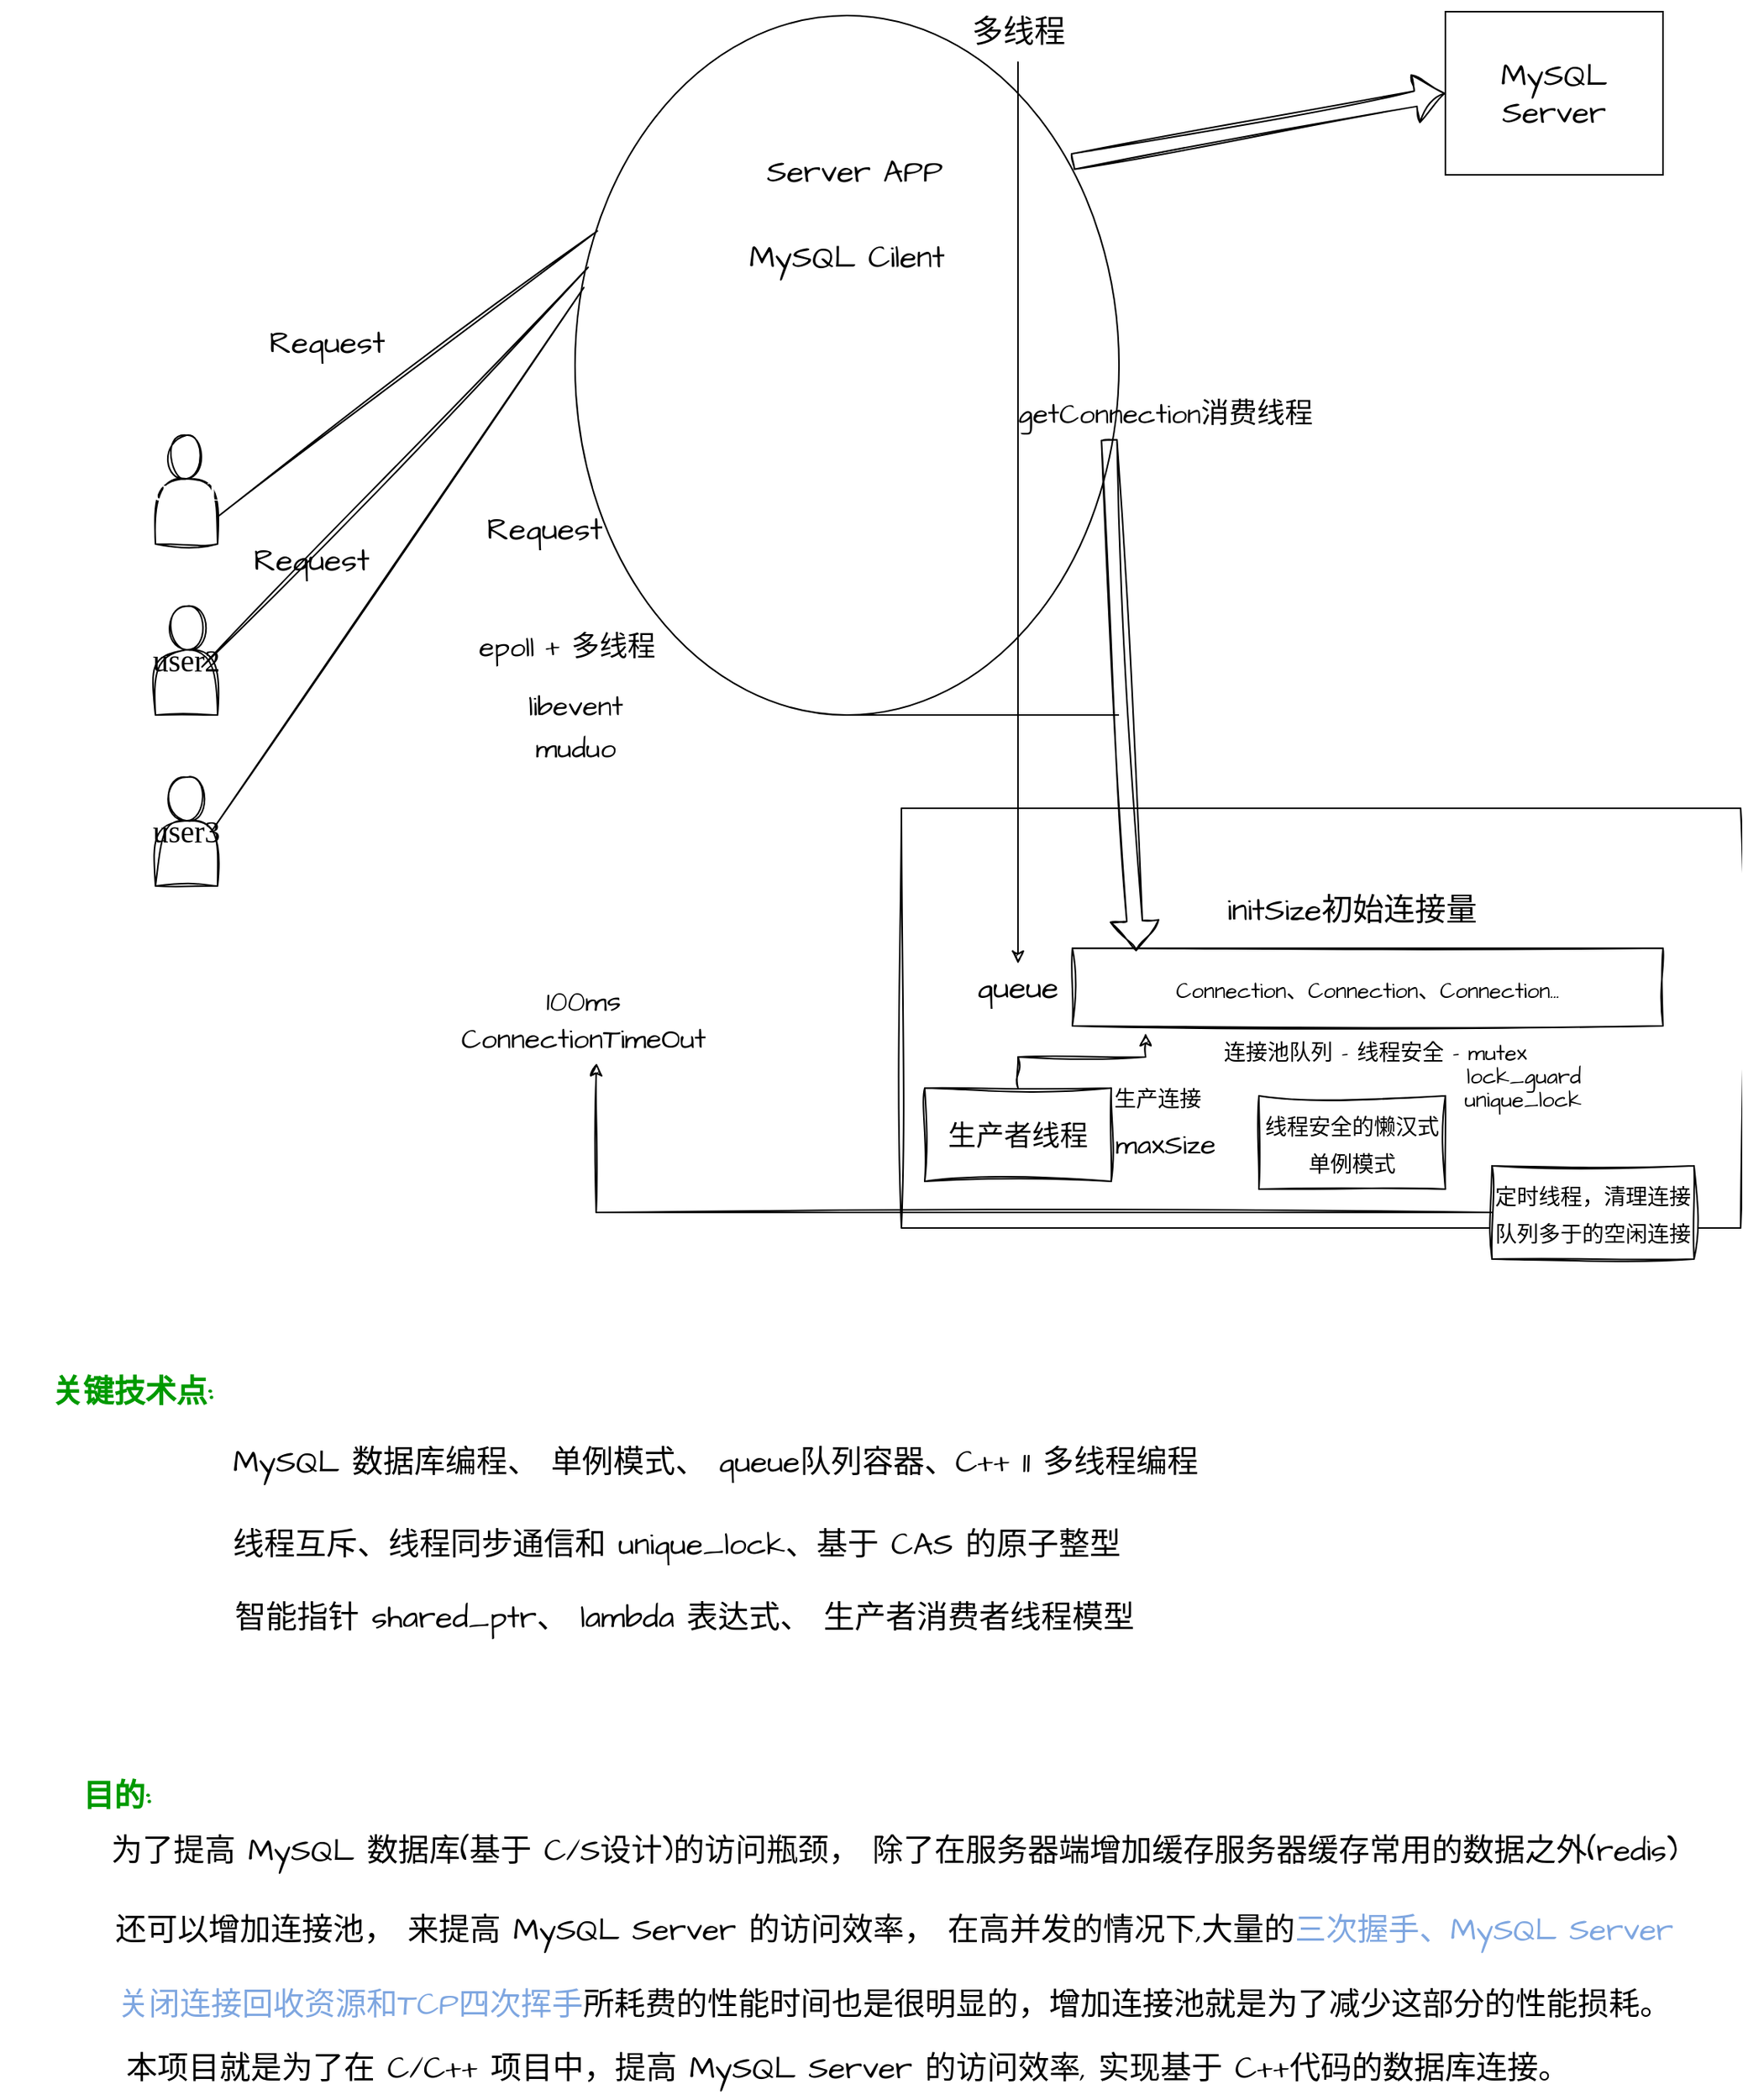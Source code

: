 <mxfile version="22.1.18" type="device">
  <diagram name="第 1 页" id="-jOLA1lxsZVDU0J1Txm_">
    <mxGraphModel dx="1221" dy="717" grid="1" gridSize="10" guides="1" tooltips="1" connect="1" arrows="1" fold="1" page="1" pageScale="1" pageWidth="20000" pageHeight="20000" math="0" shadow="0">
      <root>
        <mxCell id="0" />
        <mxCell id="1" parent="0" />
        <mxCell id="dGecKaMKRmX6aEZWL2kQ-22" value="" style="rounded=0;whiteSpace=wrap;html=1;sketch=1;hachureGap=4;jiggle=2;curveFitting=1;fontFamily=Architects Daughter;fontSource=https%3A%2F%2Ffonts.googleapis.com%2Fcss%3Ffamily%3DArchitects%2BDaughter;fontSize=20;" parent="1" vertex="1">
          <mxGeometry x="710" y="670" width="540" height="270" as="geometry" />
        </mxCell>
        <mxCell id="dGecKaMKRmX6aEZWL2kQ-1" value="&lt;font color=&quot;#ffffff&quot; face=&quot;Times New Roman&quot;&gt;user1&lt;/font&gt;" style="shape=actor;whiteSpace=wrap;html=1;sketch=1;hachureGap=4;jiggle=2;curveFitting=1;fontFamily=Architects Daughter;fontSource=https%3A%2F%2Ffonts.googleapis.com%2Fcss%3Ffamily%3DArchitects%2BDaughter;fontSize=20;" parent="1" vertex="1">
          <mxGeometry x="230" y="430" width="40" height="70" as="geometry" />
        </mxCell>
        <mxCell id="dGecKaMKRmX6aEZWL2kQ-2" value="&lt;font face=&quot;Times New Roman&quot;&gt;user2&lt;/font&gt;" style="shape=actor;whiteSpace=wrap;html=1;sketch=1;hachureGap=4;jiggle=2;curveFitting=1;fontFamily=Architects Daughter;fontSource=https%3A%2F%2Ffonts.googleapis.com%2Fcss%3Ffamily%3DArchitects%2BDaughter;fontSize=20;" parent="1" vertex="1">
          <mxGeometry x="230" y="540" width="40" height="70" as="geometry" />
        </mxCell>
        <mxCell id="dGecKaMKRmX6aEZWL2kQ-3" value="&lt;font face=&quot;Times New Roman&quot;&gt;user3&lt;/font&gt;" style="shape=actor;whiteSpace=wrap;html=1;sketch=1;hachureGap=4;jiggle=2;curveFitting=1;fontFamily=Architects Daughter;fontSource=https%3A%2F%2Ffonts.googleapis.com%2Fcss%3Ffamily%3DArchitects%2BDaughter;fontSize=20;" parent="1" vertex="1">
          <mxGeometry x="230" y="650" width="40" height="70" as="geometry" />
        </mxCell>
        <mxCell id="dGecKaMKRmX6aEZWL2kQ-4" value="" style="shape=tapeData;whiteSpace=wrap;html=1;perimeter=ellipsePerimeter;hachureGap=4;fontFamily=Architects Daughter;fontSource=https%3A%2F%2Ffonts.googleapis.com%2Fcss%3Ffamily%3DArchitects%2BDaughter;fontSize=20;" parent="1" vertex="1">
          <mxGeometry x="500" y="160" width="350" height="450" as="geometry" />
        </mxCell>
        <mxCell id="dGecKaMKRmX6aEZWL2kQ-6" value="&lt;font data-font-src=&quot;https://fonts.googleapis.com/css?family=Architects+Daughter&quot; face=&quot;Architects Daughter&quot;&gt;Server APP&lt;/font&gt;" style="text;html=1;strokeColor=none;fillColor=none;align=center;verticalAlign=middle;whiteSpace=wrap;rounded=0;fontSize=20;fontFamily=Architects Daughter;" parent="1" vertex="1">
          <mxGeometry x="615" y="240" width="130" height="40" as="geometry" />
        </mxCell>
        <mxCell id="dGecKaMKRmX6aEZWL2kQ-7" value="MySQL Cilent" style="text;html=1;strokeColor=none;fillColor=none;align=center;verticalAlign=middle;whiteSpace=wrap;rounded=0;fontSize=20;fontFamily=Architects Daughter;" parent="1" vertex="1">
          <mxGeometry x="605" y="300" width="140" height="30" as="geometry" />
        </mxCell>
        <mxCell id="dGecKaMKRmX6aEZWL2kQ-10" value="" style="endArrow=none;html=1;rounded=0;sketch=1;hachureGap=4;jiggle=2;curveFitting=1;fontFamily=Architects Daughter;fontSource=https%3A%2F%2Ffonts.googleapis.com%2Fcss%3Ffamily%3DArchitects%2BDaughter;fontSize=16;exitX=1;exitY=0.75;exitDx=0;exitDy=0;entryX=0.041;entryY=0.308;entryDx=0;entryDy=0;entryPerimeter=0;" parent="1" source="dGecKaMKRmX6aEZWL2kQ-1" target="dGecKaMKRmX6aEZWL2kQ-4" edge="1">
          <mxGeometry width="50" height="50" relative="1" as="geometry">
            <mxPoint x="600" y="500" as="sourcePoint" />
            <mxPoint x="650" y="450" as="targetPoint" />
          </mxGeometry>
        </mxCell>
        <mxCell id="dGecKaMKRmX6aEZWL2kQ-11" value="" style="endArrow=none;html=1;rounded=0;sketch=1;hachureGap=4;jiggle=2;curveFitting=1;fontFamily=Architects Daughter;fontSource=https%3A%2F%2Ffonts.googleapis.com%2Fcss%3Ffamily%3DArchitects%2BDaughter;fontSize=16;exitX=1;exitY=0.75;exitDx=0;exitDy=0;entryX=0.024;entryY=0.36;entryDx=0;entryDy=0;entryPerimeter=0;" parent="1" target="dGecKaMKRmX6aEZWL2kQ-4" edge="1">
          <mxGeometry width="50" height="50" relative="1" as="geometry">
            <mxPoint x="260" y="579" as="sourcePoint" />
            <mxPoint x="523" y="370" as="targetPoint" />
          </mxGeometry>
        </mxCell>
        <mxCell id="dGecKaMKRmX6aEZWL2kQ-12" value="" style="endArrow=none;html=1;rounded=0;sketch=1;hachureGap=4;jiggle=2;curveFitting=1;fontFamily=Architects Daughter;fontSource=https%3A%2F%2Ffonts.googleapis.com%2Fcss%3Ffamily%3DArchitects%2BDaughter;fontSize=16;exitX=0.9;exitY=0.5;exitDx=0;exitDy=0;entryX=0.016;entryY=0.389;entryDx=0;entryDy=0;entryPerimeter=0;exitPerimeter=0;" parent="1" source="dGecKaMKRmX6aEZWL2kQ-3" target="dGecKaMKRmX6aEZWL2kQ-4" edge="1">
          <mxGeometry width="50" height="50" relative="1" as="geometry">
            <mxPoint x="300" y="599" as="sourcePoint" />
            <mxPoint x="563" y="390" as="targetPoint" />
          </mxGeometry>
        </mxCell>
        <mxCell id="dGecKaMKRmX6aEZWL2kQ-13" value="Request" style="text;html=1;align=center;verticalAlign=middle;resizable=0;points=[];autosize=1;strokeColor=none;fillColor=none;fontSize=20;fontFamily=Architects Daughter;rotation=0;" parent="1" vertex="1">
          <mxGeometry x="290" y="350" width="100" height="40" as="geometry" />
        </mxCell>
        <mxCell id="dGecKaMKRmX6aEZWL2kQ-15" value="Request" style="text;html=1;align=center;verticalAlign=middle;resizable=0;points=[];autosize=1;strokeColor=none;fillColor=none;fontSize=20;fontFamily=Architects Daughter;rotation=0;" parent="1" vertex="1">
          <mxGeometry x="430" y="470" width="100" height="40" as="geometry" />
        </mxCell>
        <mxCell id="dGecKaMKRmX6aEZWL2kQ-16" value="Request" style="text;html=1;align=center;verticalAlign=middle;resizable=0;points=[];autosize=1;strokeColor=none;fillColor=none;fontSize=20;fontFamily=Architects Daughter;rotation=0;" parent="1" vertex="1">
          <mxGeometry x="280" y="490" width="100" height="40" as="geometry" />
        </mxCell>
        <mxCell id="dGecKaMKRmX6aEZWL2kQ-41" style="edgeStyle=orthogonalEdgeStyle;rounded=0;sketch=1;hachureGap=4;jiggle=2;curveFitting=1;orthogonalLoop=1;jettySize=auto;html=1;fontFamily=Architects Daughter;fontSource=https%3A%2F%2Ffonts.googleapis.com%2Fcss%3Ffamily%3DArchitects%2BDaughter;fontSize=16;" parent="1" source="dGecKaMKRmX6aEZWL2kQ-18" target="dGecKaMKRmX6aEZWL2kQ-27" edge="1">
          <mxGeometry relative="1" as="geometry" />
        </mxCell>
        <mxCell id="dGecKaMKRmX6aEZWL2kQ-18" value="多线程" style="text;html=1;align=center;verticalAlign=middle;resizable=0;points=[];autosize=1;strokeColor=none;fillColor=none;fontSize=20;fontFamily=Architects Daughter;" parent="1" vertex="1">
          <mxGeometry x="745" y="150" width="80" height="40" as="geometry" />
        </mxCell>
        <mxCell id="dGecKaMKRmX6aEZWL2kQ-20" value="" style="shape=flexArrow;endArrow=classic;html=1;rounded=0;sketch=1;hachureGap=4;jiggle=2;curveFitting=1;fontFamily=Architects Daughter;fontSource=https%3A%2F%2Ffonts.googleapis.com%2Fcss%3Ffamily%3DArchitects%2BDaughter;fontSize=16;exitX=0.914;exitY=0.209;exitDx=0;exitDy=0;exitPerimeter=0;" parent="1" source="dGecKaMKRmX6aEZWL2kQ-4" edge="1">
          <mxGeometry width="50" height="50" relative="1" as="geometry">
            <mxPoint x="940" y="300" as="sourcePoint" />
            <mxPoint x="1060" y="210" as="targetPoint" />
          </mxGeometry>
        </mxCell>
        <mxCell id="dGecKaMKRmX6aEZWL2kQ-21" value="MySQL Server" style="rounded=0;whiteSpace=wrap;html=1;hachureGap=4;fontFamily=Architects Daughter;fontSource=https%3A%2F%2Ffonts.googleapis.com%2Fcss%3Ffamily%3DArchitects%2BDaughter;fontSize=20;" parent="1" vertex="1">
          <mxGeometry x="1060" y="157.5" width="140" height="105" as="geometry" />
        </mxCell>
        <mxCell id="dGecKaMKRmX6aEZWL2kQ-25" value="&lt;font style=&quot;font-size: 14px;&quot;&gt;&lt;font style=&quot;&quot;&gt;Connection、&lt;/font&gt;Connection、Connection...&lt;/font&gt;" style="rounded=0;whiteSpace=wrap;html=1;sketch=1;hachureGap=4;jiggle=2;curveFitting=1;fontFamily=Architects Daughter;fontSource=https%3A%2F%2Ffonts.googleapis.com%2Fcss%3Ffamily%3DArchitects%2BDaughter;fontSize=20;" parent="1" vertex="1">
          <mxGeometry x="820" y="760" width="380" height="50" as="geometry" />
        </mxCell>
        <mxCell id="dGecKaMKRmX6aEZWL2kQ-26" value="initSize初始连接量" style="text;html=1;strokeColor=none;fillColor=none;align=center;verticalAlign=middle;whiteSpace=wrap;rounded=0;fontSize=20;fontFamily=Architects Daughter;" parent="1" vertex="1">
          <mxGeometry x="890" y="720" width="220" height="30" as="geometry" />
        </mxCell>
        <mxCell id="dGecKaMKRmX6aEZWL2kQ-27" value="queue" style="text;html=1;strokeColor=none;fillColor=none;align=center;verticalAlign=middle;whiteSpace=wrap;rounded=0;fontSize=20;fontFamily=Architects Daughter;" parent="1" vertex="1">
          <mxGeometry x="755" y="770" width="60" height="30" as="geometry" />
        </mxCell>
        <mxCell id="dGecKaMKRmX6aEZWL2kQ-28" value="&lt;font style=&quot;font-size: 18px;&quot;&gt;生产者线程&lt;/font&gt;" style="rounded=0;whiteSpace=wrap;html=1;sketch=1;hachureGap=4;jiggle=2;curveFitting=1;fontFamily=Architects Daughter;fontSource=https%3A%2F%2Ffonts.googleapis.com%2Fcss%3Ffamily%3DArchitects%2BDaughter;fontSize=20;" parent="1" vertex="1">
          <mxGeometry x="725" y="850" width="120" height="60" as="geometry" />
        </mxCell>
        <mxCell id="dGecKaMKRmX6aEZWL2kQ-29" style="edgeStyle=orthogonalEdgeStyle;rounded=0;sketch=1;hachureGap=4;jiggle=2;curveFitting=1;orthogonalLoop=1;jettySize=auto;html=1;entryX=0.124;entryY=1.093;entryDx=0;entryDy=0;entryPerimeter=0;fontFamily=Architects Daughter;fontSource=https%3A%2F%2Ffonts.googleapis.com%2Fcss%3Ffamily%3DArchitects%2BDaughter;fontSize=16;" parent="1" source="dGecKaMKRmX6aEZWL2kQ-28" target="dGecKaMKRmX6aEZWL2kQ-25" edge="1">
          <mxGeometry relative="1" as="geometry" />
        </mxCell>
        <mxCell id="dGecKaMKRmX6aEZWL2kQ-30" value="&lt;font style=&quot;font-size: 14px;&quot;&gt;生产连接&lt;/font&gt;" style="text;html=1;strokeColor=none;fillColor=none;align=center;verticalAlign=middle;whiteSpace=wrap;rounded=0;fontSize=20;fontFamily=Architects Daughter;" parent="1" vertex="1">
          <mxGeometry x="845" y="840" width="60" height="30" as="geometry" />
        </mxCell>
        <mxCell id="dGecKaMKRmX6aEZWL2kQ-31" value="&lt;font style=&quot;font-size: 18px;&quot;&gt;maxSize&lt;/font&gt;" style="text;html=1;strokeColor=none;fillColor=none;align=center;verticalAlign=middle;whiteSpace=wrap;rounded=0;fontSize=20;fontFamily=Architects Daughter;" parent="1" vertex="1">
          <mxGeometry x="850" y="870" width="60" height="30" as="geometry" />
        </mxCell>
        <mxCell id="dGecKaMKRmX6aEZWL2kQ-32" value="&lt;font style=&quot;font-size: 14px;&quot;&gt;线程安全的懒汉式单例模式&lt;/font&gt;" style="rounded=0;whiteSpace=wrap;html=1;sketch=1;hachureGap=4;jiggle=2;curveFitting=1;fontFamily=Architects Daughter;fontSource=https%3A%2F%2Ffonts.googleapis.com%2Fcss%3Ffamily%3DArchitects%2BDaughter;fontSize=20;" parent="1" vertex="1">
          <mxGeometry x="940" y="855" width="120" height="60" as="geometry" />
        </mxCell>
        <mxCell id="dGecKaMKRmX6aEZWL2kQ-33" value="&lt;font style=&quot;font-size: 14px;&quot;&gt;连接池队列 - 线程安全 - mutex&lt;/font&gt;" style="text;html=1;strokeColor=none;fillColor=none;align=center;verticalAlign=middle;whiteSpace=wrap;rounded=0;fontSize=20;fontFamily=Architects Daughter;" parent="1" vertex="1">
          <mxGeometry x="790" y="810" width="450" height="30" as="geometry" />
        </mxCell>
        <mxCell id="dGecKaMKRmX6aEZWL2kQ-34" value="&lt;font style=&quot;font-size: 14px;&quot;&gt;lock_guard&lt;/font&gt;" style="text;html=1;align=center;verticalAlign=middle;resizable=0;points=[];autosize=1;strokeColor=none;fillColor=none;fontSize=20;fontFamily=Architects Daughter;" parent="1" vertex="1">
          <mxGeometry x="1060" y="820" width="100" height="40" as="geometry" />
        </mxCell>
        <mxCell id="dGecKaMKRmX6aEZWL2kQ-35" value="&lt;font style=&quot;font-size: 14px;&quot;&gt;unique_lock&lt;/font&gt;" style="text;html=1;strokeColor=none;fillColor=none;align=center;verticalAlign=middle;whiteSpace=wrap;rounded=0;fontSize=20;fontFamily=Architects Daughter;" parent="1" vertex="1">
          <mxGeometry x="1080" y="840" width="60" height="30" as="geometry" />
        </mxCell>
        <mxCell id="dGecKaMKRmX6aEZWL2kQ-36" value="&lt;font style=&quot;font-size: 14px;&quot;&gt;定时线程，清理连接队列多于的空闲连接&lt;/font&gt;" style="rounded=0;whiteSpace=wrap;html=1;sketch=1;hachureGap=4;jiggle=2;curveFitting=1;fontFamily=Architects Daughter;fontSource=https%3A%2F%2Ffonts.googleapis.com%2Fcss%3Ffamily%3DArchitects%2BDaughter;fontSize=20;" parent="1" vertex="1">
          <mxGeometry x="1090" y="900" width="130" height="60" as="geometry" />
        </mxCell>
        <mxCell id="dGecKaMKRmX6aEZWL2kQ-37" value="&lt;font style=&quot;font-size: 18px;&quot;&gt;100ms&lt;br&gt;ConnectionTimeOut&lt;/font&gt;" style="text;html=1;align=center;verticalAlign=middle;resizable=0;points=[];autosize=1;strokeColor=none;fillColor=none;fontSize=20;fontFamily=Architects Daughter;" parent="1" vertex="1">
          <mxGeometry x="415" y="775" width="180" height="60" as="geometry" />
        </mxCell>
        <mxCell id="dGecKaMKRmX6aEZWL2kQ-39" value="&lt;font style=&quot;font-size: 18px;&quot;&gt;getConnection消费线程&lt;/font&gt;" style="text;html=1;strokeColor=none;fillColor=none;align=center;verticalAlign=middle;whiteSpace=wrap;rounded=0;fontSize=20;fontFamily=Architects Daughter;" parent="1" vertex="1">
          <mxGeometry x="775" y="400" width="210" height="30" as="geometry" />
        </mxCell>
        <mxCell id="dGecKaMKRmX6aEZWL2kQ-40" value="" style="shape=flexArrow;endArrow=classic;html=1;rounded=0;sketch=1;hachureGap=4;jiggle=2;curveFitting=1;fontFamily=Architects Daughter;fontSource=https%3A%2F%2Ffonts.googleapis.com%2Fcss%3Ffamily%3DArchitects%2BDaughter;fontSize=16;exitX=0.327;exitY=1.089;exitDx=0;exitDy=0;exitPerimeter=0;entryX=0.108;entryY=0.04;entryDx=0;entryDy=0;entryPerimeter=0;" parent="1" source="dGecKaMKRmX6aEZWL2kQ-39" target="dGecKaMKRmX6aEZWL2kQ-25" edge="1">
          <mxGeometry width="50" height="50" relative="1" as="geometry">
            <mxPoint x="890" y="510" as="sourcePoint" />
            <mxPoint x="920" y="480" as="targetPoint" />
          </mxGeometry>
        </mxCell>
        <mxCell id="dGecKaMKRmX6aEZWL2kQ-42" value="&lt;font style=&quot;font-size: 18px;&quot;&gt;epoll + 多线程&lt;/font&gt;" style="text;html=1;strokeColor=none;fillColor=none;align=center;verticalAlign=middle;whiteSpace=wrap;rounded=0;fontSize=20;fontFamily=Architects Daughter;" parent="1" vertex="1">
          <mxGeometry x="430" y="550" width="130" height="30" as="geometry" />
        </mxCell>
        <mxCell id="dGecKaMKRmX6aEZWL2kQ-43" value="&lt;font style=&quot;font-size: 18px;&quot;&gt;libevent&lt;/font&gt;" style="text;html=1;align=center;verticalAlign=middle;resizable=0;points=[];autosize=1;strokeColor=none;fillColor=none;fontSize=20;fontFamily=Architects Daughter;" parent="1" vertex="1">
          <mxGeometry x="460" y="583" width="80" height="40" as="geometry" />
        </mxCell>
        <mxCell id="dGecKaMKRmX6aEZWL2kQ-44" value="&lt;font style=&quot;font-size: 18px;&quot;&gt;muduo&lt;/font&gt;" style="text;html=1;align=center;verticalAlign=middle;resizable=0;points=[];autosize=1;strokeColor=none;fillColor=none;fontSize=20;fontFamily=Architects Daughter;" parent="1" vertex="1">
          <mxGeometry x="460" y="610" width="80" height="40" as="geometry" />
        </mxCell>
        <mxCell id="dGecKaMKRmX6aEZWL2kQ-45" style="edgeStyle=orthogonalEdgeStyle;rounded=0;sketch=1;hachureGap=4;jiggle=2;curveFitting=1;orthogonalLoop=1;jettySize=auto;html=1;entryX=0.548;entryY=0.983;entryDx=0;entryDy=0;entryPerimeter=0;fontFamily=Architects Daughter;fontSource=https%3A%2F%2Ffonts.googleapis.com%2Fcss%3Ffamily%3DArchitects%2BDaughter;fontSize=16;" parent="1" source="dGecKaMKRmX6aEZWL2kQ-36" target="dGecKaMKRmX6aEZWL2kQ-37" edge="1">
          <mxGeometry relative="1" as="geometry" />
        </mxCell>
        <mxCell id="-8Lac4QVARYEa2xtUbvo-1" value="&lt;b&gt;&lt;font color=&quot;#009900&quot;&gt;关键技术点:&lt;/font&gt;&lt;/b&gt;" style="text;html=1;strokeColor=none;fillColor=none;align=center;verticalAlign=middle;whiteSpace=wrap;rounded=0;fontSize=20;fontFamily=Architects Daughter;" vertex="1" parent="1">
          <mxGeometry x="140" y="1020" width="150" height="50" as="geometry" />
        </mxCell>
        <mxCell id="-8Lac4QVARYEa2xtUbvo-2" value="MySQL 数据库编程、 单例模式、 queue队列容器、C++ 11 多线程编程" style="text;html=1;align=center;verticalAlign=middle;resizable=0;points=[];autosize=1;strokeColor=none;fillColor=none;fontSize=20;fontFamily=Architects Daughter;" vertex="1" parent="1">
          <mxGeometry x="270" y="1070" width="640" height="40" as="geometry" />
        </mxCell>
        <mxCell id="-8Lac4QVARYEa2xtUbvo-3" value="线程互斥、线程同步通信和 unique_lock、基于 CAS 的原子整型" style="text;html=1;align=center;verticalAlign=middle;resizable=0;points=[];autosize=1;strokeColor=none;fillColor=none;fontSize=20;fontFamily=Architects Daughter;" vertex="1" parent="1">
          <mxGeometry x="270" y="1123" width="590" height="40" as="geometry" />
        </mxCell>
        <mxCell id="-8Lac4QVARYEa2xtUbvo-4" value="智能指针 shared_ptr、 lambda 表达式、 生产者消费者线程模型" style="text;html=1;align=center;verticalAlign=middle;resizable=0;points=[];autosize=1;strokeColor=none;fillColor=none;fontSize=20;fontFamily=Architects Daughter;" vertex="1" parent="1">
          <mxGeometry x="270" y="1170" width="600" height="40" as="geometry" />
        </mxCell>
        <mxCell id="-8Lac4QVARYEa2xtUbvo-5" value="&lt;b&gt;&lt;font color=&quot;#009900&quot;&gt;目的:&lt;/font&gt;&lt;/b&gt;" style="text;html=1;strokeColor=none;fillColor=none;align=center;verticalAlign=middle;whiteSpace=wrap;rounded=0;fontSize=20;fontFamily=Architects Daughter;" vertex="1" parent="1">
          <mxGeometry x="130" y="1280" width="150" height="50" as="geometry" />
        </mxCell>
        <mxCell id="-8Lac4QVARYEa2xtUbvo-6" value="为了提高 MySQL 数据库(基于 C/S设计)的访问瓶颈， 除了在服务器端增加缓存服务器缓存常用的数据之外(redis)" style="text;html=1;align=center;verticalAlign=middle;resizable=0;points=[];autosize=1;strokeColor=none;fillColor=none;fontSize=20;fontFamily=Architects Daughter;" vertex="1" parent="1">
          <mxGeometry x="190" y="1320" width="1030" height="40" as="geometry" />
        </mxCell>
        <mxCell id="-8Lac4QVARYEa2xtUbvo-7" value="还可以增加连接池， 来提高 MySQL Server 的访问效率， 在高并发的情况下,大量的&lt;font color=&quot;#7ea6e0&quot;&gt;三次握手、MySQL Server &lt;br&gt;&lt;br&gt;关闭连接回收资源和TCP四次挥手&lt;/font&gt;所耗费的性能时间也是很明显的，增加连接池就是为了减少这部分的性能损耗。" style="text;html=1;align=center;verticalAlign=middle;resizable=0;points=[];autosize=1;strokeColor=none;fillColor=none;fontSize=20;fontFamily=Architects Daughter;" vertex="1" parent="1">
          <mxGeometry x="190" y="1370" width="1030" height="90" as="geometry" />
        </mxCell>
        <mxCell id="-8Lac4QVARYEa2xtUbvo-8" value="本项目就是为了在 C/C++ 项目中，提高 MySQL Server 的访问效率, 实现基于 C++代码的数据库连接。" style="text;html=1;align=center;verticalAlign=middle;resizable=0;points=[];autosize=1;strokeColor=none;fillColor=none;fontSize=20;fontFamily=Architects Daughter;" vertex="1" parent="1">
          <mxGeometry x="200" y="1460" width="950" height="40" as="geometry" />
        </mxCell>
      </root>
    </mxGraphModel>
  </diagram>
</mxfile>
